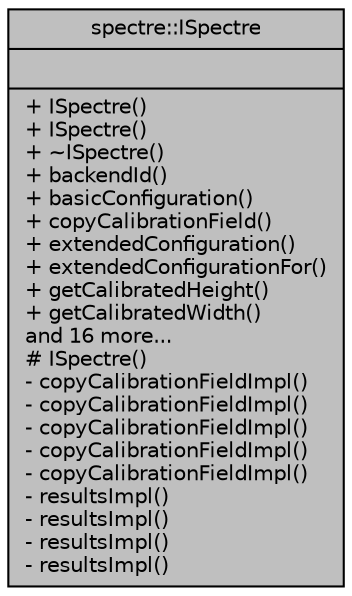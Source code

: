 digraph "spectre::ISpectre"
{
 // INTERACTIVE_SVG=YES
  bgcolor="transparent";
  edge [fontname="Helvetica",fontsize="10",labelfontname="Helvetica",labelfontsize="10"];
  node [fontname="Helvetica",fontsize="10",shape=record];
  Node1 [label="{spectre::ISpectre\n||+ ISpectre()\l+ ISpectre()\l+ ~ISpectre()\l+ backendId()\l+ basicConfiguration()\l+ copyCalibrationField()\l+ extendedConfiguration()\l+ extendedConfigurationFor()\l+ getCalibratedHeight()\l+ getCalibratedWidth()\land 16 more...\l# ISpectre()\l- copyCalibrationFieldImpl()\l- copyCalibrationFieldImpl()\l- copyCalibrationFieldImpl()\l- copyCalibrationFieldImpl()\l- copyCalibrationFieldImpl()\l- resultsImpl()\l- resultsImpl()\l- resultsImpl()\l- resultsImpl()\l}",height=0.2,width=0.4,color="black", fillcolor="grey75", style="filled" fontcolor="black"];
}
